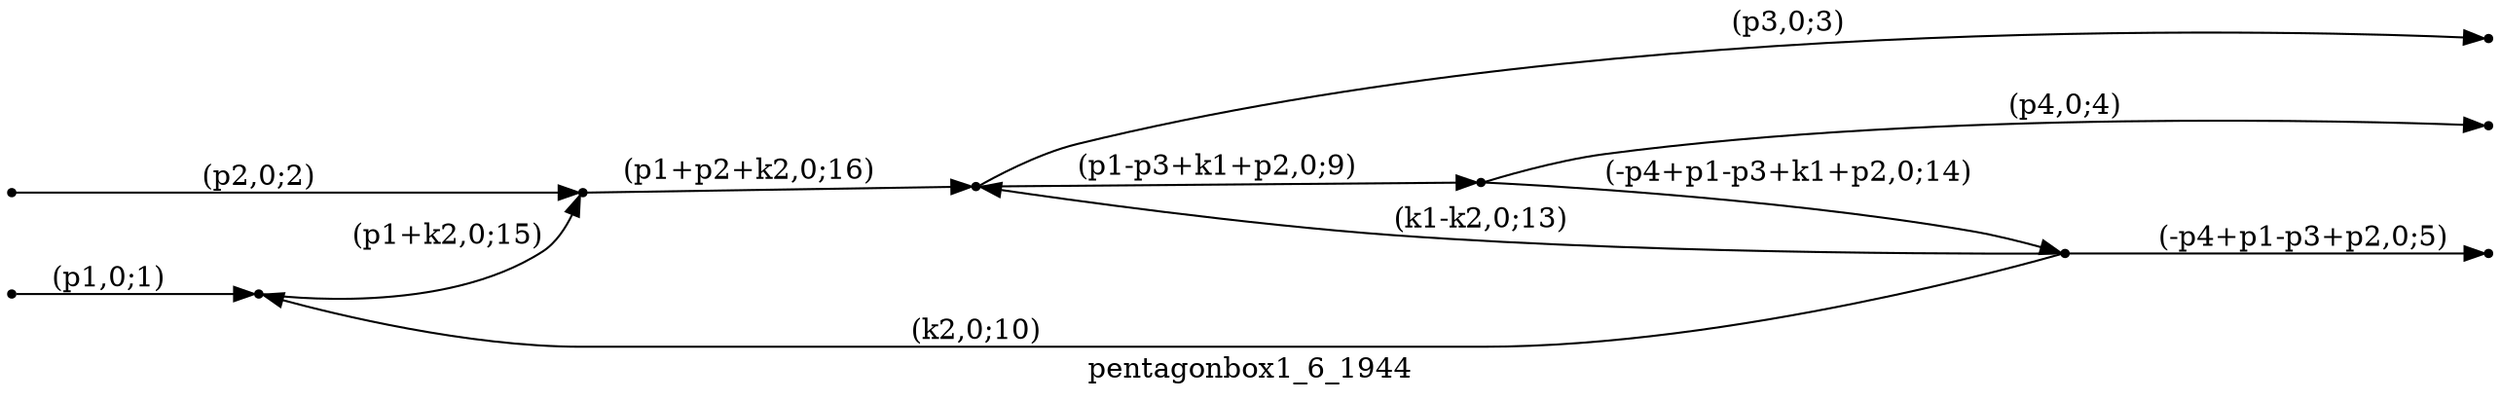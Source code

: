 digraph pentagonbox1_6_1944 {
  label="pentagonbox1_6_1944";
  rankdir="LR";
  subgraph edges {
    -1 -> 4 [label="(p1,0;1)"];
    -2 -> 5 [label="(p2,0;2)"];
    2 -> -3 [label="(p3,0;3)"];
    3 -> -4 [label="(p4,0;4)"];
    1 -> -5 [label="(-p4+p1-p3+p2,0;5)"];
    2 -> 3 [label="(p1-p3+k1+p2,0;9)"];
    1 -> 4 [label="(k2,0;10)"];
    1 -> 2 [label="(k1-k2,0;13)"];
    3 -> 1 [label="(-p4+p1-p3+k1+p2,0;14)"];
    4 -> 5 [label="(p1+k2,0;15)"];
    5 -> 2 [label="(p1+p2+k2,0;16)"];
  }
  subgraph incoming { rank="source"; -1; -2; }
  subgraph outgoing { rank="sink"; -3; -4; -5; }
-5 [shape=point];
-4 [shape=point];
-3 [shape=point];
-2 [shape=point];
-1 [shape=point];
1 [shape=point];
2 [shape=point];
3 [shape=point];
4 [shape=point];
5 [shape=point];
}

